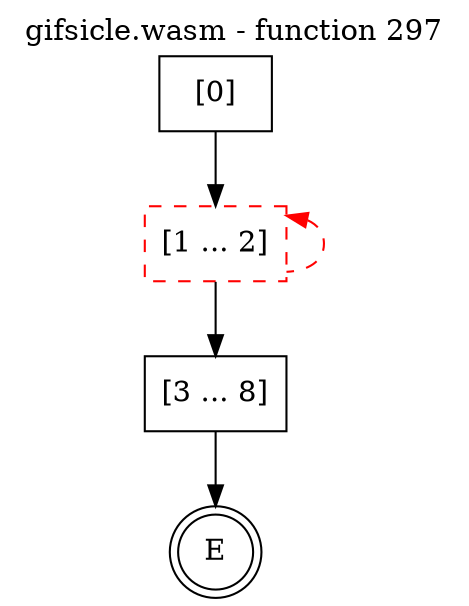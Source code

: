 digraph finite_state_machine {
    label = "gifsicle.wasm - function 297"
    labelloc =  t
    labelfontsize = 16
    labelfontcolor = black
    labelfontname = "Helvetica"
    node [shape = doublecircle]; E ;
    node [shape = box];
    node [shape=box, color=black, style=solid] 0[label="[0]"]
    node [shape=box, color=red, style=dashed] 1[label="[1 ... 2]"]
    node [shape=box, color=black, style=solid] 3[label="[3 ... 8]"]
    0 -> 1;
    1 -> 3;
    1 -> 1[style="dashed" color="red" dir=back];
    3 -> E;
}
